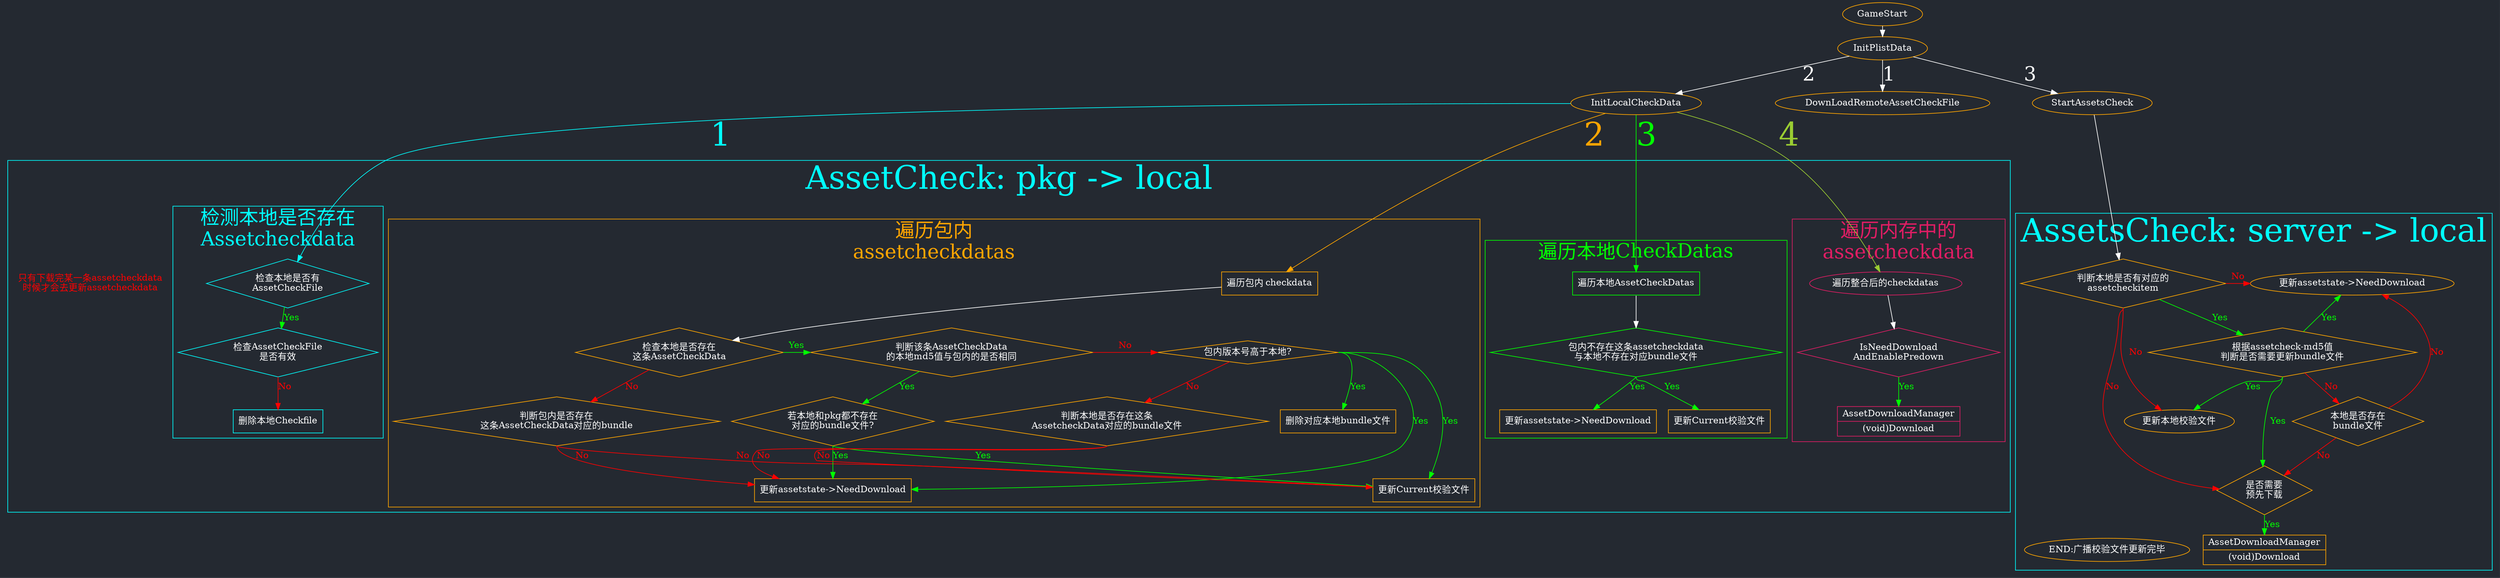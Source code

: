     digraph G {
    bgcolor = "#242931"
    ranksep = 0.1
    splines="true";
    node[color = orange fontcolor = white] 
    edge [fontcolor = white color = white] //线条颜色
    // edge [style="setlinewidth(2)"]
    // graph[fontsize = 100]
    

    GameStart[URL = "https://jeasonstudio.github.io/oxygen-demo/?nsukey=Lkqeha7kcYrpW4Hr3P1fuVQrUg7RBkAvinyWy6Zj1Kfu5yvZQxtYjLxU5%2Boefedtftky7vhacK10NHispltrsMDcBVgYHO9YsqWYiUQncXm3NAvl5vIXQQaSdv0RjKdgWElC1B%2FPE%2FwFrIWkB0nki2MeW50TWDuN7QBtDesMzy%2Bxcxw%2FZ951XHMskOcGR997l02mCVNA43gGGpLzpZBeBQ%3D%3D"]

    GameStart -> InitPlistData[color = white]
    InitPlistData -> InitLocalCheckData [label = 2 fontsize = 30]

    InitPlistData -> DownLoadRemoteAssetCheckFile[label = 1 fontsize = 30 color = white fontcolor = white]
    
    StartAssetsCheck -> IsLoaclContanThisCheck[color =white]

    InitPlistData -> StartAssetsCheck[label = 3 fontsize = 30 fontcolor = white color = white]

    

    # asset file check
    subgraph clusterAssetCheckServerToLocal{
        IsLoaclContanThisCheck -> IsNeedUpdate [label = Yes color = green fontcolor = green]
        IsLoaclContanThisCheck:s -> UpdateLocalAssetCheck [color = red fontcolor = red label = No]
        IsLoaclContanThisCheck -> UpdateAssetState [color = red fontcolor = red label = No]
        IsLoaclContanThisCheck:s -> IsEnablePreDownload [color = red fontcolor = red label = No]
        IsNeedUpdate:s -> IsEnablePreDownload [label = Yes color = green fontcolor = green]
        IsNeedUpdate -> UpdateAssetState [label = Yes color = green fontcolor = green]
        IsNeedUpdate:s -> UpdateLocalAssetCheck [label = Yes color = green fontcolor = green]
        IsNeedUpdate:es -> IsBundleFileExist [label = No color = red fontcolor = red]
        IsBundleFileExist -> UpdateAssetState [label = No color = red fontcolor = red]
        IsBundleFileExist -> IsEnablePreDownload [label = No color = red fontcolor = red]
        IsEnablePreDownload -> BundleDownload [label = Yes color = green fontcolor = green]

        UpdateLocalAssetCheck[label = "更新本地校验文件"]
        UpdateAssetState[label = "更新assetstate->NeedDownload"]

        IsLoaclContanThisCheck[shape=diamond label = "判断本地是否有对应的\nassetcheckitem"]
        IsNeedUpdate[shape=diamond label = "根据assetcheck-md5值\n判断是否需要更新bundle文件"]
        IsEnablePreDownload[shape=diamond label = "是否需要\n预先下载"]     
        IsBundleFileExist[shape=diamond label = "本地是否存在\nbundle文件"]
        BundleDownload[label = "{AssetDownloadManager|(void)Download}" shape = record]

        BroadCastAssetCheckDataUpdateFinished[label = "END:广播校验文件更新完毕"] 

        {rank = max BroadCastAssetCheckDataUpdateFinished}
        {rank = same UpdateAssetState IsLoaclContanThisCheck}

        color = cyan
        label = "AssetsCheck: server -> local"
        fontcolor = cyan
        fontsize = 50
    }
    
    InitLocalCheckData -> IsLocalContainAssetCheckFile [label = 1 fontsize = 50 color = cyan fontcolor = cyan]
    InitLocalCheckData -> ForeachPkgCheckDatas [label = 2 fontsize = 50 color = orange fontcolor = orange]
    InitLocalCheckData -> ForeachLocalCheckDatas [ label = 3 fontsize = 50 color = green fontcolor = green]
    InitLocalCheckData -> ForeachCurrentCheckDatas [label = 4 fontsize = 50 color = yellowgreen fontcolor = yellowgreen]
    
    

    subgraph clusterAssetCheckPkgToLocal{
        color = cyan
        label = "AssetCheck: pkg -> local"
        fontcolor = cyan
        fontsize = 50


        subgraph clusterIsLocalExistAssetCheckData{
            IsLocalContainAssetCheckFile -> IsLoaclAssetCheckFileValid[label = Yes color = green fontcolor = green]
            IsLoaclAssetCheckFileValid -> DeleteLocalCheckFile[label = No color = red fontcolor = red]
            DeleteLocalCheckFile[label = "删除本地Checkfile" shape = box color = cyan]
            IsLoaclAssetCheckFileValid[label = "检查AssetCheckFile\n是否有效" shape = diamond color = cyan]
            IsLocalContainAssetCheckFile[label = "检查本地是否有\nAssetCheckFile" shape = diamond color = cyan]

            label = "检测本地是否存在\nAssetcheckdata"
            color = cyan
            fontcolor = cyan
            fontsize = 30
        }
        
        subgraph clusterForeachPkgCheckDatas{

            label = "遍历包内\nassetcheckdatas"
            color = orange
            fontcolor = orange
            fontsize = 30

            ForeachPkgCheckDatas -> IsLocalContainThisCheckData[color = white]
            IsLocalContainThisCheckData -> IsPkgContainThisFile[label = No color = red fontcolor = red]
            IsPkgContainThisFile:s -> subgraph UpdateAssetStateAndCurrentAssetCheck{
                _UpdateAssetState
                _UpdateLocalAssetCheck
            }[label = No color = red fontcolor = red]
            IsLocalContainThisCheckData -> IsLocalMd5SameAsPkg[label = Yes color = green fontcolor = green]
            IsLocalMd5SameAsPkg -> IfLocalAndPkgNotContainThisBundleFile[label = Yes color = green fontcolor = green]
            IsLocalMd5SameAsPkg -> CompareVersion[label = No color = red fontcolor = red]
            IfLocalAndPkgNotContainThisBundleFile:s -> subgraph UpdateAssetStateAndCurrentAssetCheck{
                _UpdateAssetState
                _UpdateLocalAssetCheck
            }[label = Yes color = green fontcolor = green]
            
            CompareVersion:e -> subgraph{
                DeleteLocalBundleFile
                _UpdateAssetState
                _UpdateLocalAssetCheck
            }[label = Yes color = green fontcolor = green]
            CompareVersion -> IsLocalContainThisBundleFile [label = No color = red fontcolor = red]
            IsLocalContainThisBundleFile:s -> subgraph UpdateAssetStateAndCurrentAssetCheck{
                _UpdateAssetState
                _UpdateLocalAssetCheck
            }[label = No color = red fontcolor = red]
            
            [constraint = false];
            
            ForeachPkgCheckDatas[label = "遍历包内 checkdata" shape = box]
            
            _UpdateLocalAssetCheck[label = "更新Current校验文件" shape = box]
            _UpdateAssetState[label = "更新assetstate->NeedDownload" shape = box]
            IsLocalContainThisCheckData[label = "检查本地是否存在\n这条AssetCheckData" shape = diamond]
            IsPkgContainThisFile[label = "判断包内是否存在\n这条AssetCheckData对应的bundle" shape = diamond]
            IsLocalMd5SameAsPkg[label = "判断该条AssetCheckData\n的本地md5值与包内的是否相同" shape = diamond]
            CompareVersion [label = "包内版本号高于本地?" shape = diamond]
            IsLocalContainThisBundleFile [label = "判断本地是否存在这条\nAssetcheckData对应的bundle文件" shape = diamond]
            IfLocalAndPkgNotContainThisBundleFile[label = "若本地和pkg都不存在\n对应的bundle文件?" shape = diamond]
            DeleteLocalBundleFile[label = "删除对应本地bundle文件" shape = box]

            {rank = same IsLocalMd5SameAsPkg CompareVersion IsLocalContainThisCheckData}

        }

       
        subgraph clusterForeachLocalCheckData{     
#region logic
            ForeachLocalCheckDatas:s -> IFPkgNotContainThisCheckDataAndLocalNotExistThisBundleFile[color = white]
            IFPkgNotContainThisCheckDataAndLocalNotExistThisBundleFile:s -> subgraph{
                L_UpdateAssetState
                L_UpdateLocalAssetCheck
            }[color = green label = Yes fontcolor = green]
#region
            ForeachLocalCheckDatas[label = "遍历本地AssetCheckDatas" shape = box color = green]
            IFPkgNotContainThisCheckDataAndLocalNotExistThisBundleFile[label = "包内不存在这条assetcheckdata\n与本地不存在对应bundle文件" color = green shape = diamond]
            L_UpdateLocalAssetCheck[label = "更新Current校验文件" shape = box]
            L_UpdateAssetState[label = "更新assetstate->NeedDownload" shape = box]

            label = "遍历本地CheckDatas"
            color = green
            fontcolor = green
            fontsize = 30
        }  

        subgraph clusterSubForeachCurrentCheckDatas{
            node[color = "#E01D64"]
            ForeachCurrentCheckDatas -> IsNeedDownloadAndEnablePredown[color = white]
            IsNeedDownloadAndEnablePredown -> _BundleDownload[label = Yes color = green fontcolor = green]

            _BundleDownload[label = "{AssetDownloadManager|(void)Download}" shape = record]
            ForeachCurrentCheckDatas[label = "遍历整合后的checkdatas" color = "#E01D64"]
            IsNeedDownloadAndEnablePredown[shape = diamond label="IsNeedDownload\nAndEnablePredown"]

            label = "遍历内存中的\nassetcheckdata"
            color = "#E01D64"
            fontcolor = "#E01D64"
            fontsize = 30
        }

        Tipe[shape = plaintext label = "只有下载完某一条assetcheckdata\n时候才会去更新assetcheckdata" fontcolor = red]
        

    }   
    // edge [style="setlinewidth(2)"]
    // style = "setedgewidth(5)"
}